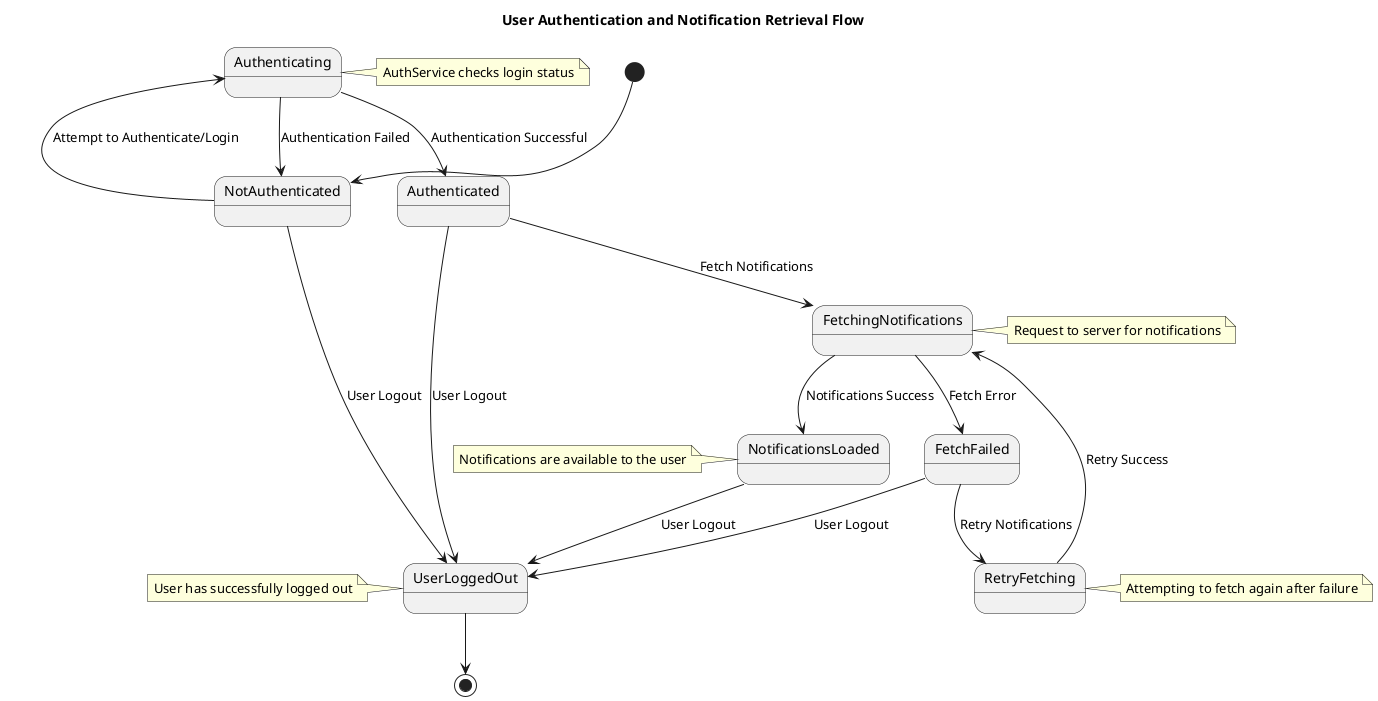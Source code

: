 @startuml
title User Authentication and Notification Retrieval Flow

[*] --> NotAuthenticated
NotAuthenticated --> Authenticating : Attempt to Authenticate/Login
Authenticating --> Authenticated : Authentication Successful
Authenticating --> NotAuthenticated : Authentication Failed
Authenticated --> FetchingNotifications : Fetch Notifications
FetchingNotifications --> NotificationsLoaded : Notifications Success
FetchingNotifications --> FetchFailed : Fetch Error
FetchFailed --> RetryFetching : Retry Notifications
RetryFetching --> FetchingNotifications : Retry Success
NotificationsLoaded --> UserLoggedOut : User Logout
Authenticated --> UserLoggedOut : User Logout
NotAuthenticated --> UserLoggedOut : User Logout
FetchFailed --> UserLoggedOut : User Logout
UserLoggedOut --> [*]

note right of Authenticating : AuthService checks login status
note right of FetchingNotifications : Request to server for notifications
note right of RetryFetching : Attempting to fetch again after failure
note left of NotificationsLoaded : Notifications are available to the user
note left of UserLoggedOut : User has successfully logged out
@enduml